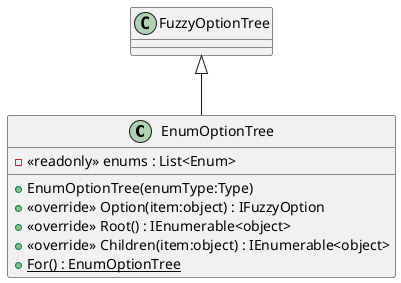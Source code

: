 @startuml
class EnumOptionTree {
    + EnumOptionTree(enumType:Type)
    - <<readonly>> enums : List<Enum>
    + <<override>> Option(item:object) : IFuzzyOption
    + <<override>> Root() : IEnumerable<object>
    + <<override>> Children(item:object) : IEnumerable<object>
    + {static} For() : EnumOptionTree
}
FuzzyOptionTree <|-- EnumOptionTree
@enduml
